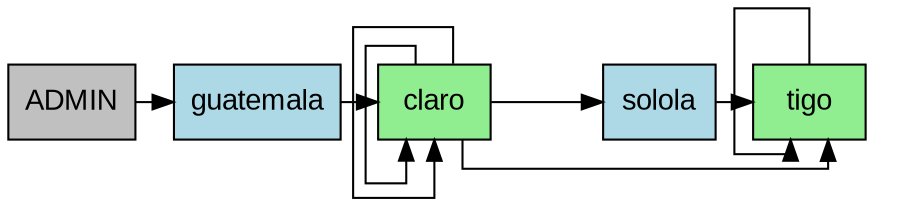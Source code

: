 digraph MatrizDispersa {
  node [shape=box, style=filled, fontname=Arial];
  splines=ortho;
  rankdir=TB;
  "ADMIN" [fillcolor=gray, group=1, pos="0,0!"];
  "guatemala" [fillcolor=lightblue, group=2, pos="2,0!"];
  "ADMIN" -> "guatemala";
  "claro" [fillcolor=lightblue, group=3, pos="3,0!"];
  "guatemala" -> "claro";
  "claro" -> "claro";
  "solola" [fillcolor=lightblue, group=4, pos="4,0!"];
  "claro" -> "solola";
  "tigo" [fillcolor=lightblue, group=5, pos="5,0!"];
  "solola" -> "tigo";
  "tigo" -> "tigo";
  "claro" [fillcolor=lightgreen, group=1, pos="0,-1!"];
  "claro" -> "claro";
  "tigo" [fillcolor=lightgreen, group=1, pos="0,-2!"];
  "claro" -> "tigo";
  { rank=same; "ADMIN" "guatemala" "claro" "solola" "tigo" }
}

